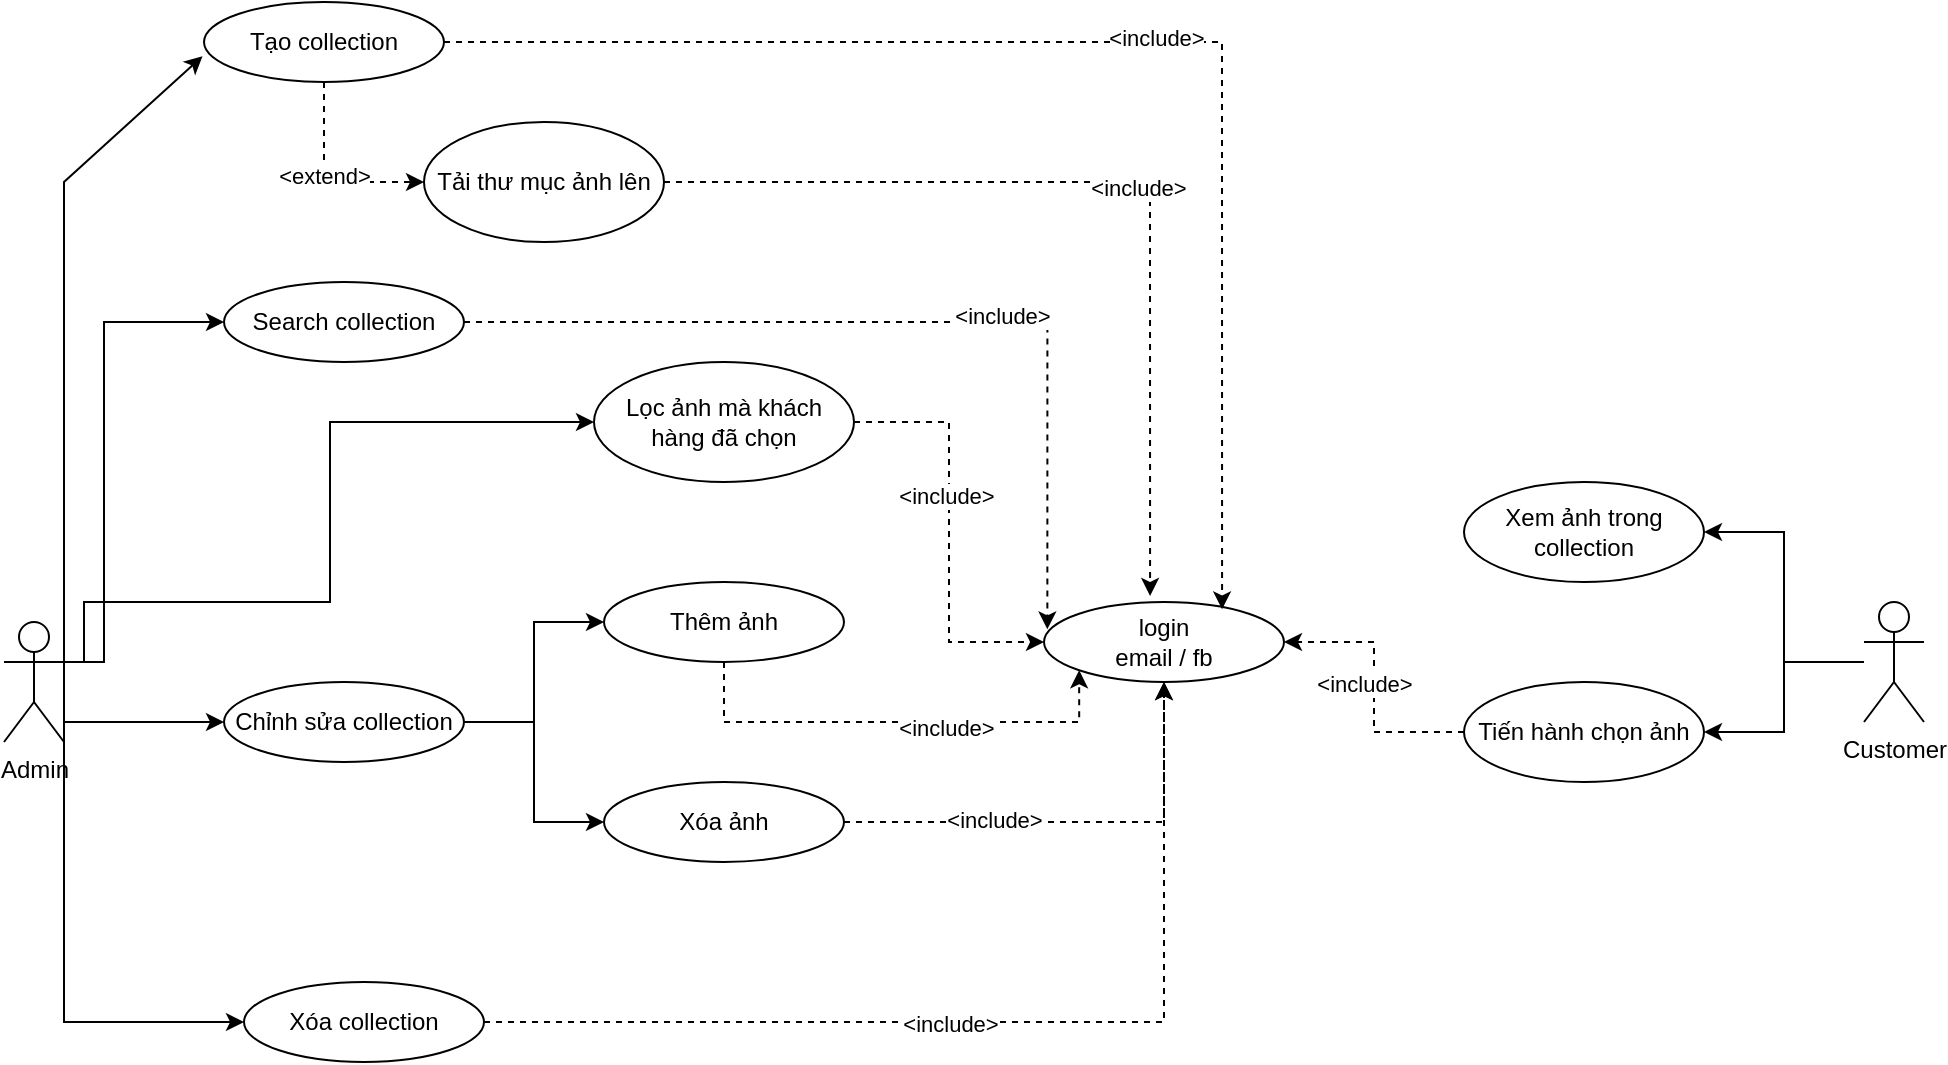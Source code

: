 <mxfile version="26.0.2">
  <diagram name="Page-1" id="gRmxOjNTlquqF5zlaG_z">
    <mxGraphModel dx="2071" dy="725" grid="1" gridSize="10" guides="1" tooltips="1" connect="1" arrows="1" fold="1" page="1" pageScale="1" pageWidth="850" pageHeight="1100" math="0" shadow="0">
      <root>
        <mxCell id="0" />
        <mxCell id="1" parent="0" />
        <mxCell id="JcYmf1iHG1Ycv88CUsV1-53" style="edgeStyle=orthogonalEdgeStyle;rounded=0;orthogonalLoop=1;jettySize=auto;html=1;entryX=0;entryY=0.5;entryDx=0;entryDy=0;" edge="1" parent="1" source="JcYmf1iHG1Ycv88CUsV1-1" target="JcYmf1iHG1Ycv88CUsV1-47">
          <mxGeometry relative="1" as="geometry">
            <Array as="points">
              <mxPoint x="-60" y="340" />
              <mxPoint x="-60" y="170" />
            </Array>
          </mxGeometry>
        </mxCell>
        <mxCell id="JcYmf1iHG1Ycv88CUsV1-58" style="edgeStyle=orthogonalEdgeStyle;rounded=0;orthogonalLoop=1;jettySize=auto;html=1;entryX=0;entryY=0.5;entryDx=0;entryDy=0;" edge="1" parent="1" target="JcYmf1iHG1Ycv88CUsV1-46">
          <mxGeometry relative="1" as="geometry">
            <mxPoint x="-70" y="340" as="sourcePoint" />
            <Array as="points">
              <mxPoint x="-70" y="310" />
              <mxPoint x="53" y="310" />
              <mxPoint x="53" y="220" />
            </Array>
          </mxGeometry>
        </mxCell>
        <mxCell id="JcYmf1iHG1Ycv88CUsV1-1" value="Admin" style="shape=umlActor;verticalLabelPosition=bottom;verticalAlign=top;html=1;outlineConnect=0;" vertex="1" parent="1">
          <mxGeometry x="-110" y="320" width="30" height="60" as="geometry" />
        </mxCell>
        <mxCell id="JcYmf1iHG1Ycv88CUsV1-61" style="edgeStyle=orthogonalEdgeStyle;rounded=0;orthogonalLoop=1;jettySize=auto;html=1;entryX=1;entryY=0.5;entryDx=0;entryDy=0;" edge="1" parent="1" source="JcYmf1iHG1Ycv88CUsV1-2" target="JcYmf1iHG1Ycv88CUsV1-48">
          <mxGeometry relative="1" as="geometry" />
        </mxCell>
        <mxCell id="JcYmf1iHG1Ycv88CUsV1-62" style="edgeStyle=orthogonalEdgeStyle;rounded=0;orthogonalLoop=1;jettySize=auto;html=1;entryX=1;entryY=0.5;entryDx=0;entryDy=0;" edge="1" parent="1" source="JcYmf1iHG1Ycv88CUsV1-2" target="JcYmf1iHG1Ycv88CUsV1-49">
          <mxGeometry relative="1" as="geometry" />
        </mxCell>
        <mxCell id="JcYmf1iHG1Ycv88CUsV1-2" value="Customer&lt;div&gt;&lt;br&gt;&lt;/div&gt;" style="shape=umlActor;verticalLabelPosition=bottom;verticalAlign=top;html=1;outlineConnect=0;" vertex="1" parent="1">
          <mxGeometry x="820" y="310" width="30" height="60" as="geometry" />
        </mxCell>
        <mxCell id="JcYmf1iHG1Ycv88CUsV1-50" value="" style="edgeStyle=orthogonalEdgeStyle;rounded=0;orthogonalLoop=1;jettySize=auto;html=1;dashed=1;exitX=0.5;exitY=1;exitDx=0;exitDy=0;targetPerimeterSpacing=0;strokeWidth=1;" edge="1" parent="1" source="JcYmf1iHG1Ycv88CUsV1-4" target="JcYmf1iHG1Ycv88CUsV1-39">
          <mxGeometry relative="1" as="geometry">
            <Array as="points">
              <mxPoint x="50" y="100" />
            </Array>
          </mxGeometry>
        </mxCell>
        <mxCell id="JcYmf1iHG1Ycv88CUsV1-55" value="&amp;lt;extend&amp;gt;" style="edgeLabel;html=1;align=center;verticalAlign=middle;resizable=0;points=[];" vertex="1" connectable="0" parent="JcYmf1iHG1Ycv88CUsV1-50">
          <mxGeometry x="-0.06" relative="1" as="geometry">
            <mxPoint as="offset" />
          </mxGeometry>
        </mxCell>
        <mxCell id="JcYmf1iHG1Ycv88CUsV1-4" value="Tạo collection" style="ellipse;whiteSpace=wrap;html=1;" vertex="1" parent="1">
          <mxGeometry x="-10" y="10" width="120" height="40" as="geometry" />
        </mxCell>
        <mxCell id="JcYmf1iHG1Ycv88CUsV1-67" style="edgeStyle=orthogonalEdgeStyle;rounded=0;orthogonalLoop=1;jettySize=auto;html=1;entryX=0.5;entryY=1;entryDx=0;entryDy=0;dashed=1;" edge="1" parent="1" source="JcYmf1iHG1Ycv88CUsV1-5" target="JcYmf1iHG1Ycv88CUsV1-44">
          <mxGeometry relative="1" as="geometry" />
        </mxCell>
        <mxCell id="JcYmf1iHG1Ycv88CUsV1-68" value="&amp;lt;include&amp;gt;" style="edgeLabel;html=1;align=center;verticalAlign=middle;resizable=0;points=[];" vertex="1" connectable="0" parent="JcYmf1iHG1Ycv88CUsV1-67">
          <mxGeometry x="-0.089" y="-1" relative="1" as="geometry">
            <mxPoint as="offset" />
          </mxGeometry>
        </mxCell>
        <mxCell id="JcYmf1iHG1Ycv88CUsV1-5" value="Xóa collection" style="ellipse;whiteSpace=wrap;html=1;" vertex="1" parent="1">
          <mxGeometry x="10" y="500" width="120" height="40" as="geometry" />
        </mxCell>
        <mxCell id="JcYmf1iHG1Ycv88CUsV1-65" style="edgeStyle=orthogonalEdgeStyle;rounded=0;orthogonalLoop=1;jettySize=auto;html=1;entryX=0;entryY=0.5;entryDx=0;entryDy=0;" edge="1" parent="1" source="JcYmf1iHG1Ycv88CUsV1-6" target="JcYmf1iHG1Ycv88CUsV1-38">
          <mxGeometry relative="1" as="geometry" />
        </mxCell>
        <mxCell id="JcYmf1iHG1Ycv88CUsV1-66" style="edgeStyle=orthogonalEdgeStyle;rounded=0;orthogonalLoop=1;jettySize=auto;html=1;entryX=0;entryY=0.5;entryDx=0;entryDy=0;" edge="1" parent="1" source="JcYmf1iHG1Ycv88CUsV1-6" target="JcYmf1iHG1Ycv88CUsV1-40">
          <mxGeometry relative="1" as="geometry" />
        </mxCell>
        <mxCell id="JcYmf1iHG1Ycv88CUsV1-6" value="Chỉnh sửa collection" style="ellipse;whiteSpace=wrap;html=1;" vertex="1" parent="1">
          <mxGeometry y="350" width="120" height="40" as="geometry" />
        </mxCell>
        <mxCell id="JcYmf1iHG1Ycv88CUsV1-73" style="edgeStyle=orthogonalEdgeStyle;rounded=0;orthogonalLoop=1;jettySize=auto;html=1;entryX=0;entryY=1;entryDx=0;entryDy=0;dashed=1;" edge="1" parent="1" source="JcYmf1iHG1Ycv88CUsV1-38" target="JcYmf1iHG1Ycv88CUsV1-44">
          <mxGeometry relative="1" as="geometry">
            <Array as="points">
              <mxPoint x="250" y="370" />
              <mxPoint x="428" y="370" />
            </Array>
          </mxGeometry>
        </mxCell>
        <mxCell id="JcYmf1iHG1Ycv88CUsV1-74" value="&amp;lt;include&amp;gt;" style="edgeLabel;html=1;align=center;verticalAlign=middle;resizable=0;points=[];" vertex="1" connectable="0" parent="JcYmf1iHG1Ycv88CUsV1-73">
          <mxGeometry x="0.202" y="-3" relative="1" as="geometry">
            <mxPoint as="offset" />
          </mxGeometry>
        </mxCell>
        <mxCell id="JcYmf1iHG1Ycv88CUsV1-38" value="Thêm ảnh" style="ellipse;whiteSpace=wrap;html=1;" vertex="1" parent="1">
          <mxGeometry x="190" y="300" width="120" height="40" as="geometry" />
        </mxCell>
        <mxCell id="JcYmf1iHG1Ycv88CUsV1-52" value="" style="edgeStyle=orthogonalEdgeStyle;rounded=0;orthogonalLoop=1;jettySize=auto;html=1;entryX=0.442;entryY=-0.075;entryDx=0;entryDy=0;entryPerimeter=0;dashed=1;" edge="1" parent="1" source="JcYmf1iHG1Ycv88CUsV1-39" target="JcYmf1iHG1Ycv88CUsV1-44">
          <mxGeometry relative="1" as="geometry">
            <mxPoint x="390" y="90" as="targetPoint" />
          </mxGeometry>
        </mxCell>
        <mxCell id="JcYmf1iHG1Ycv88CUsV1-54" value="&amp;lt;include&amp;gt;" style="edgeLabel;html=1;align=center;verticalAlign=middle;resizable=0;points=[];" vertex="1" connectable="0" parent="JcYmf1iHG1Ycv88CUsV1-52">
          <mxGeometry x="0.05" y="-3" relative="1" as="geometry">
            <mxPoint as="offset" />
          </mxGeometry>
        </mxCell>
        <mxCell id="JcYmf1iHG1Ycv88CUsV1-39" value="Tải thư mục ảnh lên" style="ellipse;whiteSpace=wrap;html=1;" vertex="1" parent="1">
          <mxGeometry x="100" y="70" width="120" height="60" as="geometry" />
        </mxCell>
        <mxCell id="JcYmf1iHG1Ycv88CUsV1-71" style="edgeStyle=orthogonalEdgeStyle;rounded=0;orthogonalLoop=1;jettySize=auto;html=1;entryX=0.5;entryY=1;entryDx=0;entryDy=0;dashed=1;" edge="1" parent="1" source="JcYmf1iHG1Ycv88CUsV1-40" target="JcYmf1iHG1Ycv88CUsV1-44">
          <mxGeometry relative="1" as="geometry" />
        </mxCell>
        <mxCell id="JcYmf1iHG1Ycv88CUsV1-72" value="&amp;lt;include&amp;gt;" style="edgeLabel;html=1;align=center;verticalAlign=middle;resizable=0;points=[];" vertex="1" connectable="0" parent="JcYmf1iHG1Ycv88CUsV1-71">
          <mxGeometry x="-0.354" y="1" relative="1" as="geometry">
            <mxPoint as="offset" />
          </mxGeometry>
        </mxCell>
        <mxCell id="JcYmf1iHG1Ycv88CUsV1-40" value="Xóa ảnh" style="ellipse;whiteSpace=wrap;html=1;" vertex="1" parent="1">
          <mxGeometry x="190" y="400" width="120" height="40" as="geometry" />
        </mxCell>
        <mxCell id="JcYmf1iHG1Ycv88CUsV1-41" value="" style="endArrow=classic;html=1;rounded=0;exitX=1;exitY=0.333;exitDx=0;exitDy=0;exitPerimeter=0;entryX=-0.006;entryY=0.678;entryDx=0;entryDy=0;entryPerimeter=0;" edge="1" parent="1" source="JcYmf1iHG1Ycv88CUsV1-1" target="JcYmf1iHG1Ycv88CUsV1-4">
          <mxGeometry width="50" height="50" relative="1" as="geometry">
            <mxPoint x="310" y="440" as="sourcePoint" />
            <mxPoint x="360" y="390" as="targetPoint" />
            <Array as="points">
              <mxPoint x="-80" y="100" />
            </Array>
          </mxGeometry>
        </mxCell>
        <mxCell id="JcYmf1iHG1Ycv88CUsV1-42" value="" style="endArrow=classic;html=1;rounded=0;exitX=1;exitY=0.333;exitDx=0;exitDy=0;exitPerimeter=0;entryX=0;entryY=0.5;entryDx=0;entryDy=0;entryPerimeter=0;" edge="1" parent="1" source="JcYmf1iHG1Ycv88CUsV1-1" target="JcYmf1iHG1Ycv88CUsV1-6">
          <mxGeometry width="50" height="50" relative="1" as="geometry">
            <mxPoint x="-70" y="340" as="sourcePoint" />
            <mxPoint x="19" y="217" as="targetPoint" />
            <Array as="points">
              <mxPoint x="-80" y="370" />
            </Array>
          </mxGeometry>
        </mxCell>
        <mxCell id="JcYmf1iHG1Ycv88CUsV1-43" value="" style="endArrow=classic;html=1;rounded=0;entryX=0;entryY=0.5;entryDx=0;entryDy=0;" edge="1" parent="1" target="JcYmf1iHG1Ycv88CUsV1-5">
          <mxGeometry width="50" height="50" relative="1" as="geometry">
            <mxPoint x="-80" y="340" as="sourcePoint" />
            <mxPoint x="360" y="390" as="targetPoint" />
            <Array as="points">
              <mxPoint x="-80" y="520" />
            </Array>
          </mxGeometry>
        </mxCell>
        <mxCell id="JcYmf1iHG1Ycv88CUsV1-44" value="login&lt;br&gt;email / fb" style="ellipse;whiteSpace=wrap;html=1;" vertex="1" parent="1">
          <mxGeometry x="410" y="310" width="120" height="40" as="geometry" />
        </mxCell>
        <mxCell id="JcYmf1iHG1Ycv88CUsV1-59" style="edgeStyle=orthogonalEdgeStyle;rounded=0;orthogonalLoop=1;jettySize=auto;html=1;entryX=0;entryY=0.5;entryDx=0;entryDy=0;dashed=1;" edge="1" parent="1" source="JcYmf1iHG1Ycv88CUsV1-46" target="JcYmf1iHG1Ycv88CUsV1-44">
          <mxGeometry relative="1" as="geometry" />
        </mxCell>
        <mxCell id="JcYmf1iHG1Ycv88CUsV1-60" value="&amp;lt;include&amp;gt;" style="edgeLabel;html=1;align=center;verticalAlign=middle;resizable=0;points=[];" vertex="1" connectable="0" parent="JcYmf1iHG1Ycv88CUsV1-59">
          <mxGeometry x="-0.185" y="-2" relative="1" as="geometry">
            <mxPoint y="1" as="offset" />
          </mxGeometry>
        </mxCell>
        <mxCell id="JcYmf1iHG1Ycv88CUsV1-46" value="Lọc ảnh mà khách hàng đã chọn" style="ellipse;whiteSpace=wrap;html=1;" vertex="1" parent="1">
          <mxGeometry x="185" y="190" width="130" height="60" as="geometry" />
        </mxCell>
        <mxCell id="JcYmf1iHG1Ycv88CUsV1-47" value="Search&lt;span style=&quot;background-color: transparent; color: light-dark(rgb(0, 0, 0), rgb(255, 255, 255));&quot;&gt;&amp;nbsp;collection&lt;/span&gt;" style="ellipse;whiteSpace=wrap;html=1;" vertex="1" parent="1">
          <mxGeometry y="150" width="120" height="40" as="geometry" />
        </mxCell>
        <mxCell id="JcYmf1iHG1Ycv88CUsV1-48" value="Xem ảnh trong collection" style="ellipse;whiteSpace=wrap;html=1;" vertex="1" parent="1">
          <mxGeometry x="620" y="250" width="120" height="50" as="geometry" />
        </mxCell>
        <mxCell id="JcYmf1iHG1Ycv88CUsV1-63" style="edgeStyle=orthogonalEdgeStyle;rounded=0;orthogonalLoop=1;jettySize=auto;html=1;entryX=1;entryY=0.5;entryDx=0;entryDy=0;dashed=1;" edge="1" parent="1" source="JcYmf1iHG1Ycv88CUsV1-49" target="JcYmf1iHG1Ycv88CUsV1-44">
          <mxGeometry relative="1" as="geometry" />
        </mxCell>
        <mxCell id="JcYmf1iHG1Ycv88CUsV1-64" value="&amp;lt;include&amp;gt;" style="edgeLabel;html=1;align=center;verticalAlign=middle;resizable=0;points=[];" vertex="1" connectable="0" parent="JcYmf1iHG1Ycv88CUsV1-63">
          <mxGeometry x="0.022" y="5" relative="1" as="geometry">
            <mxPoint as="offset" />
          </mxGeometry>
        </mxCell>
        <mxCell id="JcYmf1iHG1Ycv88CUsV1-49" value="Tiến hành chọn ảnh" style="ellipse;whiteSpace=wrap;html=1;" vertex="1" parent="1">
          <mxGeometry x="620" y="350" width="120" height="50" as="geometry" />
        </mxCell>
        <mxCell id="JcYmf1iHG1Ycv88CUsV1-56" style="edgeStyle=orthogonalEdgeStyle;rounded=0;orthogonalLoop=1;jettySize=auto;html=1;entryX=0.014;entryY=0.342;entryDx=0;entryDy=0;entryPerimeter=0;dashed=1;" edge="1" parent="1" source="JcYmf1iHG1Ycv88CUsV1-47" target="JcYmf1iHG1Ycv88CUsV1-44">
          <mxGeometry relative="1" as="geometry" />
        </mxCell>
        <mxCell id="JcYmf1iHG1Ycv88CUsV1-57" value="&amp;lt;include&amp;gt;" style="edgeLabel;html=1;align=center;verticalAlign=middle;resizable=0;points=[];" vertex="1" connectable="0" parent="JcYmf1iHG1Ycv88CUsV1-56">
          <mxGeometry x="0.205" y="3" relative="1" as="geometry">
            <mxPoint as="offset" />
          </mxGeometry>
        </mxCell>
        <mxCell id="JcYmf1iHG1Ycv88CUsV1-69" style="edgeStyle=orthogonalEdgeStyle;rounded=0;orthogonalLoop=1;jettySize=auto;html=1;entryX=0.742;entryY=0.092;entryDx=0;entryDy=0;entryPerimeter=0;dashed=1;" edge="1" parent="1" source="JcYmf1iHG1Ycv88CUsV1-4" target="JcYmf1iHG1Ycv88CUsV1-44">
          <mxGeometry relative="1" as="geometry" />
        </mxCell>
        <mxCell id="JcYmf1iHG1Ycv88CUsV1-70" value="&amp;lt;include&amp;gt;" style="edgeLabel;html=1;align=center;verticalAlign=middle;resizable=0;points=[];" vertex="1" connectable="0" parent="JcYmf1iHG1Ycv88CUsV1-69">
          <mxGeometry x="0.059" y="2" relative="1" as="geometry">
            <mxPoint as="offset" />
          </mxGeometry>
        </mxCell>
      </root>
    </mxGraphModel>
  </diagram>
</mxfile>
